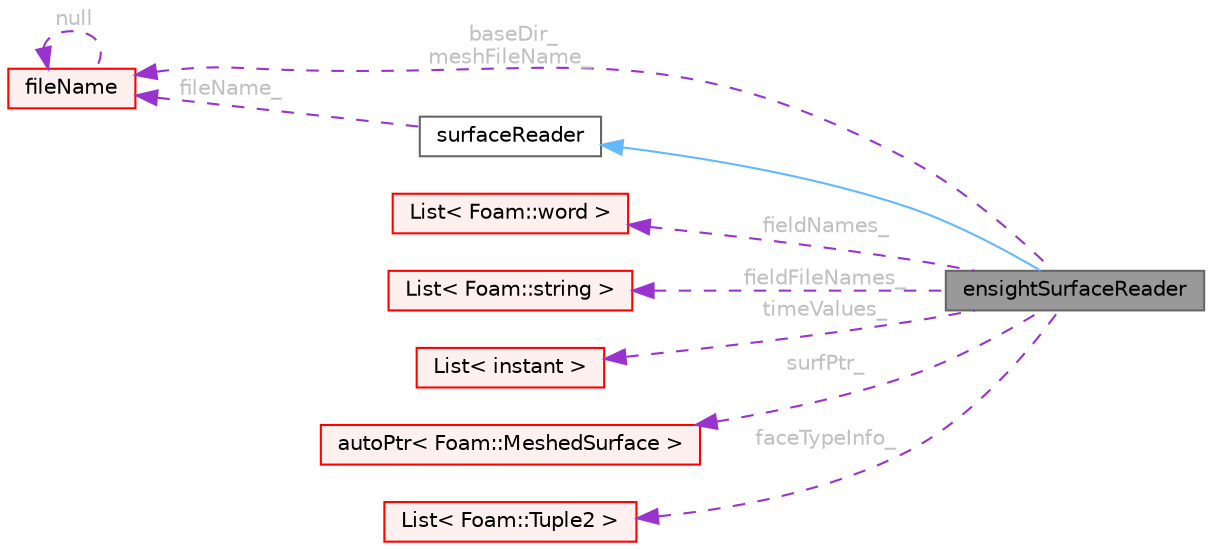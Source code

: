 digraph "ensightSurfaceReader"
{
 // LATEX_PDF_SIZE
  bgcolor="transparent";
  edge [fontname=Helvetica,fontsize=10,labelfontname=Helvetica,labelfontsize=10];
  node [fontname=Helvetica,fontsize=10,shape=box,height=0.2,width=0.4];
  rankdir="LR";
  Node1 [id="Node000001",label="ensightSurfaceReader",height=0.2,width=0.4,color="gray40", fillcolor="grey60", style="filled", fontcolor="black",tooltip="Ensight format surface reader."];
  Node2 -> Node1 [id="edge1_Node000001_Node000002",dir="back",color="steelblue1",style="solid",tooltip=" "];
  Node2 [id="Node000002",label="surfaceReader",height=0.2,width=0.4,color="gray40", fillcolor="white", style="filled",URL="$classFoam_1_1surfaceReader.html",tooltip="Abstract base class for surface readers with fields."];
  Node3 -> Node2 [id="edge2_Node000002_Node000003",dir="back",color="darkorchid3",style="dashed",tooltip=" ",label=" fileName_",fontcolor="grey" ];
  Node3 [id="Node000003",label="fileName",height=0.2,width=0.4,color="red", fillcolor="#FFF0F0", style="filled",URL="$classFoam_1_1fileName.html",tooltip="A class for handling file names."];
  Node3 -> Node3 [id="edge3_Node000003_Node000003",dir="back",color="darkorchid3",style="dashed",tooltip=" ",label=" null",fontcolor="grey" ];
  Node3 -> Node1 [id="edge4_Node000001_Node000003",dir="back",color="darkorchid3",style="dashed",tooltip=" ",label=" baseDir_\nmeshFileName_",fontcolor="grey" ];
  Node6 -> Node1 [id="edge5_Node000001_Node000006",dir="back",color="darkorchid3",style="dashed",tooltip=" ",label=" fieldNames_",fontcolor="grey" ];
  Node6 [id="Node000006",label="List\< Foam::word \>",height=0.2,width=0.4,color="red", fillcolor="#FFF0F0", style="filled",URL="$classFoam_1_1List.html",tooltip=" "];
  Node10 -> Node1 [id="edge6_Node000001_Node000010",dir="back",color="darkorchid3",style="dashed",tooltip=" ",label=" fieldFileNames_",fontcolor="grey" ];
  Node10 [id="Node000010",label="List\< Foam::string \>",height=0.2,width=0.4,color="red", fillcolor="#FFF0F0", style="filled",URL="$classFoam_1_1List.html",tooltip=" "];
  Node12 -> Node1 [id="edge7_Node000001_Node000012",dir="back",color="darkorchid3",style="dashed",tooltip=" ",label=" timeValues_",fontcolor="grey" ];
  Node12 [id="Node000012",label="List\< instant \>",height=0.2,width=0.4,color="red", fillcolor="#FFF0F0", style="filled",URL="$classFoam_1_1List.html",tooltip=" "];
  Node14 -> Node1 [id="edge8_Node000001_Node000014",dir="back",color="darkorchid3",style="dashed",tooltip=" ",label=" surfPtr_",fontcolor="grey" ];
  Node14 [id="Node000014",label="autoPtr\< Foam::MeshedSurface \>",height=0.2,width=0.4,color="red", fillcolor="#FFF0F0", style="filled",URL="$classFoam_1_1autoPtr.html",tooltip=" "];
  Node16 -> Node1 [id="edge9_Node000001_Node000016",dir="back",color="darkorchid3",style="dashed",tooltip=" ",label=" faceTypeInfo_",fontcolor="grey" ];
  Node16 [id="Node000016",label="List\< Foam::Tuple2 \>",height=0.2,width=0.4,color="red", fillcolor="#FFF0F0", style="filled",URL="$classFoam_1_1List.html",tooltip=" "];
}
